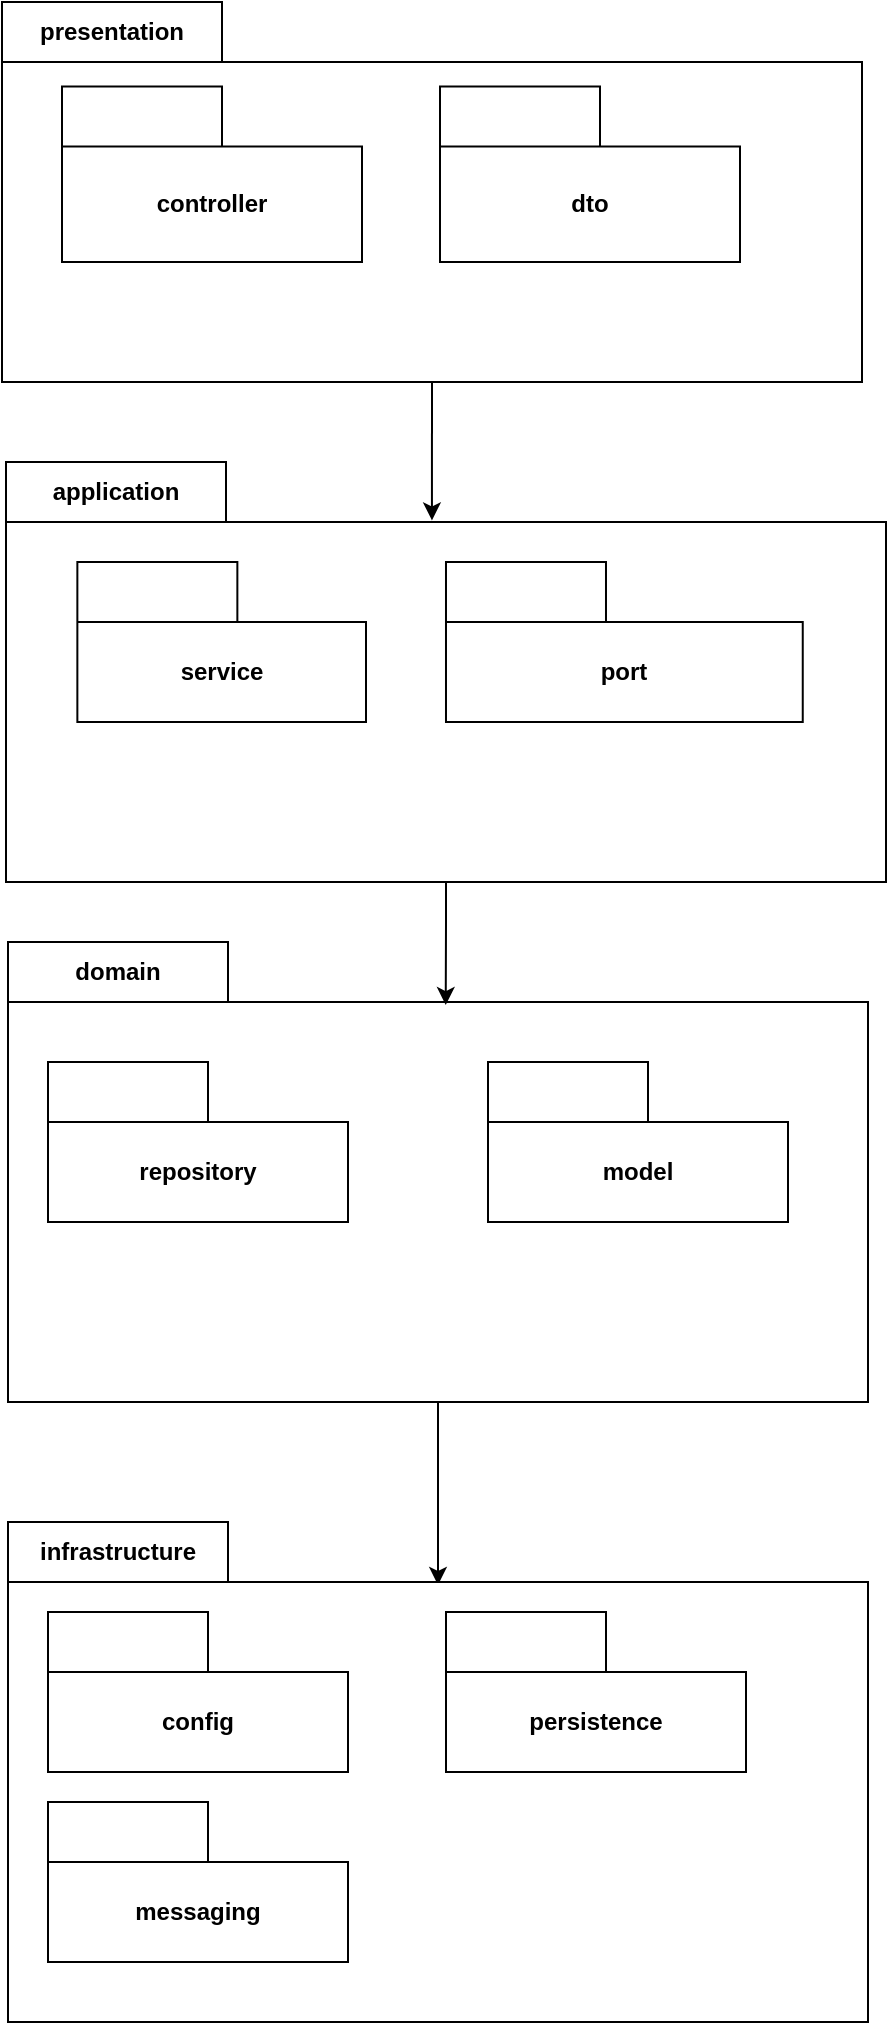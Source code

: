 <mxfile version="26.0.16" pages="2">
  <diagram name="Packages" id="bHYww14feckMEVTZAFmt">
    <mxGraphModel dx="1032" dy="462" grid="1" gridSize="10" guides="1" tooltips="1" connect="1" arrows="1" fold="1" page="1" pageScale="1" pageWidth="827" pageHeight="1169" math="0" shadow="0">
      <root>
        <mxCell id="0" />
        <mxCell id="1" parent="0" />
        <mxCell id="UO99Hk8vWOAS_MaWAnJn-32" style="edgeStyle=orthogonalEdgeStyle;rounded=0;orthogonalLoop=1;jettySize=auto;html=1;entryX=0.5;entryY=0.126;entryDx=0;entryDy=0;entryPerimeter=0;" edge="1" parent="1" source="UO99Hk8vWOAS_MaWAnJn-6" target="UO99Hk8vWOAS_MaWAnJn-18">
          <mxGeometry relative="1" as="geometry" />
        </mxCell>
        <mxCell id="UO99Hk8vWOAS_MaWAnJn-6" value="domain" style="shape=folder;fontStyle=1;tabWidth=110;tabHeight=30;tabPosition=left;html=1;boundedLbl=1;labelInHeader=1;container=1;collapsible=0;whiteSpace=wrap;" vertex="1" parent="1">
          <mxGeometry x="53" y="510" width="430" height="230" as="geometry" />
        </mxCell>
        <mxCell id="UO99Hk8vWOAS_MaWAnJn-7" value="" style="html=1;strokeColor=none;resizeWidth=1;resizeHeight=1;fillColor=none;part=1;connectable=0;allowArrows=0;deletable=0;whiteSpace=wrap;" vertex="1" parent="UO99Hk8vWOAS_MaWAnJn-6">
          <mxGeometry width="430" height="207.742" relative="1" as="geometry">
            <mxPoint y="30" as="offset" />
          </mxGeometry>
        </mxCell>
        <mxCell id="UO99Hk8vWOAS_MaWAnJn-15" value="repository" style="shape=folder;fontStyle=1;tabWidth=80;tabHeight=30;tabPosition=left;html=1;boundedLbl=1;whiteSpace=wrap;" vertex="1" parent="UO99Hk8vWOAS_MaWAnJn-6">
          <mxGeometry x="20" y="60" width="150" height="80" as="geometry" />
        </mxCell>
        <mxCell id="UO99Hk8vWOAS_MaWAnJn-14" value="model" style="shape=folder;fontStyle=1;tabWidth=80;tabHeight=30;tabPosition=left;html=1;boundedLbl=1;whiteSpace=wrap;" vertex="1" parent="UO99Hk8vWOAS_MaWAnJn-6">
          <mxGeometry x="240" y="60" width="150" height="80" as="geometry" />
        </mxCell>
        <mxCell id="UO99Hk8vWOAS_MaWAnJn-9" style="edgeStyle=orthogonalEdgeStyle;rounded=0;orthogonalLoop=1;jettySize=auto;html=1;exitX=0.5;exitY=1;exitDx=0;exitDy=0;exitPerimeter=0;" edge="1" parent="1" source="UO99Hk8vWOAS_MaWAnJn-6" target="UO99Hk8vWOAS_MaWAnJn-6">
          <mxGeometry relative="1" as="geometry" />
        </mxCell>
        <mxCell id="UO99Hk8vWOAS_MaWAnJn-12" value="presentation" style="shape=folder;fontStyle=1;tabWidth=110;tabHeight=30;tabPosition=left;html=1;boundedLbl=1;labelInHeader=1;container=1;collapsible=0;whiteSpace=wrap;" vertex="1" parent="1">
          <mxGeometry x="50" y="40" width="430" height="190" as="geometry" />
        </mxCell>
        <mxCell id="UO99Hk8vWOAS_MaWAnJn-13" value="" style="html=1;strokeColor=none;resizeWidth=1;resizeHeight=1;fillColor=none;part=1;connectable=0;allowArrows=0;deletable=0;whiteSpace=wrap;" vertex="1" parent="UO99Hk8vWOAS_MaWAnJn-12">
          <mxGeometry width="430" height="133" relative="1" as="geometry">
            <mxPoint y="30" as="offset" />
          </mxGeometry>
        </mxCell>
        <mxCell id="UO99Hk8vWOAS_MaWAnJn-16" value="controller" style="shape=folder;fontStyle=1;tabWidth=80;tabHeight=30;tabPosition=left;html=1;boundedLbl=1;whiteSpace=wrap;" vertex="1" parent="UO99Hk8vWOAS_MaWAnJn-12">
          <mxGeometry x="30" y="42.22" width="150" height="87.78" as="geometry" />
        </mxCell>
        <mxCell id="UO99Hk8vWOAS_MaWAnJn-17" value="dto" style="shape=folder;fontStyle=1;tabWidth=80;tabHeight=30;tabPosition=left;html=1;boundedLbl=1;whiteSpace=wrap;" vertex="1" parent="UO99Hk8vWOAS_MaWAnJn-12">
          <mxGeometry x="219" y="42.22" width="150" height="87.78" as="geometry" />
        </mxCell>
        <mxCell id="UO99Hk8vWOAS_MaWAnJn-18" value="infrastructure" style="shape=folder;fontStyle=1;tabWidth=110;tabHeight=30;tabPosition=left;html=1;boundedLbl=1;labelInHeader=1;container=1;collapsible=0;whiteSpace=wrap;" vertex="1" parent="1">
          <mxGeometry x="53" y="800" width="430" height="250" as="geometry" />
        </mxCell>
        <mxCell id="UO99Hk8vWOAS_MaWAnJn-19" value="" style="html=1;strokeColor=none;resizeWidth=1;resizeHeight=1;fillColor=none;part=1;connectable=0;allowArrows=0;deletable=0;whiteSpace=wrap;" vertex="1" parent="UO99Hk8vWOAS_MaWAnJn-18">
          <mxGeometry width="430" height="175" relative="1" as="geometry">
            <mxPoint y="30" as="offset" />
          </mxGeometry>
        </mxCell>
        <mxCell id="UO99Hk8vWOAS_MaWAnJn-20" value="config" style="shape=folder;fontStyle=1;tabWidth=80;tabHeight=30;tabPosition=left;html=1;boundedLbl=1;whiteSpace=wrap;" vertex="1" parent="UO99Hk8vWOAS_MaWAnJn-18">
          <mxGeometry x="20" y="45" width="150" height="80" as="geometry" />
        </mxCell>
        <mxCell id="UO99Hk8vWOAS_MaWAnJn-21" value="persistence" style="shape=folder;fontStyle=1;tabWidth=80;tabHeight=30;tabPosition=left;html=1;boundedLbl=1;whiteSpace=wrap;" vertex="1" parent="UO99Hk8vWOAS_MaWAnJn-18">
          <mxGeometry x="219" y="45" width="150" height="80" as="geometry" />
        </mxCell>
        <mxCell id="UO99Hk8vWOAS_MaWAnJn-22" value="messaging" style="shape=folder;fontStyle=1;tabWidth=80;tabHeight=30;tabPosition=left;html=1;boundedLbl=1;whiteSpace=wrap;" vertex="1" parent="UO99Hk8vWOAS_MaWAnJn-18">
          <mxGeometry x="20" y="140" width="150" height="80" as="geometry" />
        </mxCell>
        <mxCell id="UO99Hk8vWOAS_MaWAnJn-31" style="edgeStyle=orthogonalEdgeStyle;rounded=0;orthogonalLoop=1;jettySize=auto;html=1;entryX=0.509;entryY=0.137;entryDx=0;entryDy=0;entryPerimeter=0;" edge="1" parent="1" source="UO99Hk8vWOAS_MaWAnJn-24" target="UO99Hk8vWOAS_MaWAnJn-6">
          <mxGeometry relative="1" as="geometry" />
        </mxCell>
        <mxCell id="UO99Hk8vWOAS_MaWAnJn-24" value="application" style="shape=folder;fontStyle=1;tabWidth=110;tabHeight=30;tabPosition=left;html=1;boundedLbl=1;labelInHeader=1;container=1;collapsible=0;whiteSpace=wrap;" vertex="1" parent="1">
          <mxGeometry x="52" y="270" width="440" height="210" as="geometry" />
        </mxCell>
        <mxCell id="UO99Hk8vWOAS_MaWAnJn-25" value="" style="html=1;strokeColor=none;resizeWidth=1;resizeHeight=1;fillColor=none;part=1;connectable=0;allowArrows=0;deletable=0;whiteSpace=wrap;" vertex="1" parent="UO99Hk8vWOAS_MaWAnJn-24">
          <mxGeometry width="440" height="147" relative="1" as="geometry">
            <mxPoint y="30" as="offset" />
          </mxGeometry>
        </mxCell>
        <mxCell id="UO99Hk8vWOAS_MaWAnJn-27" value="service" style="shape=folder;fontStyle=1;tabWidth=80;tabHeight=30;tabPosition=left;html=1;boundedLbl=1;whiteSpace=wrap;" vertex="1" parent="UO99Hk8vWOAS_MaWAnJn-24">
          <mxGeometry x="35.68" y="50" width="144.32" height="80" as="geometry" />
        </mxCell>
        <mxCell id="UO99Hk8vWOAS_MaWAnJn-28" value="port" style="shape=folder;fontStyle=1;tabWidth=80;tabHeight=30;tabPosition=left;html=1;boundedLbl=1;whiteSpace=wrap;" vertex="1" parent="UO99Hk8vWOAS_MaWAnJn-24">
          <mxGeometry x="219.996" y="50" width="178.378" height="80" as="geometry" />
        </mxCell>
        <mxCell id="UO99Hk8vWOAS_MaWAnJn-30" style="edgeStyle=orthogonalEdgeStyle;rounded=0;orthogonalLoop=1;jettySize=auto;html=1;exitX=0.5;exitY=1;exitDx=0;exitDy=0;exitPerimeter=0;entryX=0.484;entryY=0.139;entryDx=0;entryDy=0;entryPerimeter=0;" edge="1" parent="1" source="UO99Hk8vWOAS_MaWAnJn-12" target="UO99Hk8vWOAS_MaWAnJn-24">
          <mxGeometry relative="1" as="geometry">
            <mxPoint x="259" y="297" as="targetPoint" />
          </mxGeometry>
        </mxCell>
      </root>
    </mxGraphModel>
  </diagram>
  <diagram id="GO2K1THlQCRVu4Yqz2_8" name="Entities">
    <mxGraphModel dx="1050" dy="577" grid="1" gridSize="10" guides="1" tooltips="1" connect="1" arrows="1" fold="1" page="1" pageScale="1" pageWidth="827" pageHeight="1169" math="0" shadow="0">
      <root>
        <mxCell id="0" />
        <mxCell id="1" parent="0" />
        <mxCell id="K-_NF16zqTDM8kkET9jt-1" value="categories" style="shape=table;startSize=30;container=1;collapsible=1;childLayout=tableLayout;fixedRows=1;rowLines=0;fontStyle=1;align=center;resizeLast=1;html=1;" vertex="1" parent="1">
          <mxGeometry x="360" y="140" width="180" height="120" as="geometry" />
        </mxCell>
        <mxCell id="K-_NF16zqTDM8kkET9jt-2" value="" style="shape=tableRow;horizontal=0;startSize=0;swimlaneHead=0;swimlaneBody=0;fillColor=none;collapsible=0;dropTarget=0;points=[[0,0.5],[1,0.5]];portConstraint=eastwest;top=0;left=0;right=0;bottom=1;" vertex="1" parent="K-_NF16zqTDM8kkET9jt-1">
          <mxGeometry y="30" width="180" height="30" as="geometry" />
        </mxCell>
        <mxCell id="K-_NF16zqTDM8kkET9jt-3" value="PK" style="shape=partialRectangle;connectable=0;fillColor=none;top=0;left=0;bottom=0;right=0;fontStyle=1;overflow=hidden;whiteSpace=wrap;html=1;" vertex="1" parent="K-_NF16zqTDM8kkET9jt-2">
          <mxGeometry width="30" height="30" as="geometry">
            <mxRectangle width="30" height="30" as="alternateBounds" />
          </mxGeometry>
        </mxCell>
        <mxCell id="K-_NF16zqTDM8kkET9jt-4" value="id" style="shape=partialRectangle;connectable=0;fillColor=none;top=0;left=0;bottom=0;right=0;align=left;spacingLeft=6;fontStyle=5;overflow=hidden;whiteSpace=wrap;html=1;" vertex="1" parent="K-_NF16zqTDM8kkET9jt-2">
          <mxGeometry x="30" width="150" height="30" as="geometry">
            <mxRectangle width="150" height="30" as="alternateBounds" />
          </mxGeometry>
        </mxCell>
        <mxCell id="K-_NF16zqTDM8kkET9jt-5" value="" style="shape=tableRow;horizontal=0;startSize=0;swimlaneHead=0;swimlaneBody=0;fillColor=none;collapsible=0;dropTarget=0;points=[[0,0.5],[1,0.5]];portConstraint=eastwest;top=0;left=0;right=0;bottom=0;" vertex="1" parent="K-_NF16zqTDM8kkET9jt-1">
          <mxGeometry y="60" width="180" height="30" as="geometry" />
        </mxCell>
        <mxCell id="K-_NF16zqTDM8kkET9jt-6" value="" style="shape=partialRectangle;connectable=0;fillColor=none;top=0;left=0;bottom=0;right=0;editable=1;overflow=hidden;whiteSpace=wrap;html=1;" vertex="1" parent="K-_NF16zqTDM8kkET9jt-5">
          <mxGeometry width="30" height="30" as="geometry">
            <mxRectangle width="30" height="30" as="alternateBounds" />
          </mxGeometry>
        </mxCell>
        <mxCell id="K-_NF16zqTDM8kkET9jt-7" value="name" style="shape=partialRectangle;connectable=0;fillColor=none;top=0;left=0;bottom=0;right=0;align=left;spacingLeft=6;overflow=hidden;whiteSpace=wrap;html=1;" vertex="1" parent="K-_NF16zqTDM8kkET9jt-5">
          <mxGeometry x="30" width="150" height="30" as="geometry">
            <mxRectangle width="150" height="30" as="alternateBounds" />
          </mxGeometry>
        </mxCell>
        <mxCell id="K-_NF16zqTDM8kkET9jt-8" value="" style="shape=tableRow;horizontal=0;startSize=0;swimlaneHead=0;swimlaneBody=0;fillColor=none;collapsible=0;dropTarget=0;points=[[0,0.5],[1,0.5]];portConstraint=eastwest;top=0;left=0;right=0;bottom=0;" vertex="1" parent="K-_NF16zqTDM8kkET9jt-1">
          <mxGeometry y="90" width="180" height="30" as="geometry" />
        </mxCell>
        <mxCell id="K-_NF16zqTDM8kkET9jt-9" value="" style="shape=partialRectangle;connectable=0;fillColor=none;top=0;left=0;bottom=0;right=0;editable=1;overflow=hidden;whiteSpace=wrap;html=1;" vertex="1" parent="K-_NF16zqTDM8kkET9jt-8">
          <mxGeometry width="30" height="30" as="geometry">
            <mxRectangle width="30" height="30" as="alternateBounds" />
          </mxGeometry>
        </mxCell>
        <mxCell id="K-_NF16zqTDM8kkET9jt-10" value="description" style="shape=partialRectangle;connectable=0;fillColor=none;top=0;left=0;bottom=0;right=0;align=left;spacingLeft=6;overflow=hidden;whiteSpace=wrap;html=1;" vertex="1" parent="K-_NF16zqTDM8kkET9jt-8">
          <mxGeometry x="30" width="150" height="30" as="geometry">
            <mxRectangle width="150" height="30" as="alternateBounds" />
          </mxGeometry>
        </mxCell>
        <mxCell id="K-_NF16zqTDM8kkET9jt-14" value="products" style="shape=table;startSize=30;container=1;collapsible=1;childLayout=tableLayout;fixedRows=1;rowLines=0;fontStyle=1;align=center;resizeLast=1;html=1;" vertex="1" parent="1">
          <mxGeometry x="50" y="20" width="180" height="180" as="geometry" />
        </mxCell>
        <mxCell id="K-_NF16zqTDM8kkET9jt-15" value="" style="shape=tableRow;horizontal=0;startSize=0;swimlaneHead=0;swimlaneBody=0;fillColor=none;collapsible=0;dropTarget=0;points=[[0,0.5],[1,0.5]];portConstraint=eastwest;top=0;left=0;right=0;bottom=1;" vertex="1" parent="K-_NF16zqTDM8kkET9jt-14">
          <mxGeometry y="30" width="180" height="30" as="geometry" />
        </mxCell>
        <mxCell id="K-_NF16zqTDM8kkET9jt-16" value="PK" style="shape=partialRectangle;connectable=0;fillColor=none;top=0;left=0;bottom=0;right=0;fontStyle=1;overflow=hidden;whiteSpace=wrap;html=1;" vertex="1" parent="K-_NF16zqTDM8kkET9jt-15">
          <mxGeometry width="30" height="30" as="geometry">
            <mxRectangle width="30" height="30" as="alternateBounds" />
          </mxGeometry>
        </mxCell>
        <mxCell id="K-_NF16zqTDM8kkET9jt-17" value="id" style="shape=partialRectangle;connectable=0;fillColor=none;top=0;left=0;bottom=0;right=0;align=left;spacingLeft=6;fontStyle=5;overflow=hidden;whiteSpace=wrap;html=1;" vertex="1" parent="K-_NF16zqTDM8kkET9jt-15">
          <mxGeometry x="30" width="150" height="30" as="geometry">
            <mxRectangle width="150" height="30" as="alternateBounds" />
          </mxGeometry>
        </mxCell>
        <mxCell id="K-_NF16zqTDM8kkET9jt-18" value="" style="shape=tableRow;horizontal=0;startSize=0;swimlaneHead=0;swimlaneBody=0;fillColor=none;collapsible=0;dropTarget=0;points=[[0,0.5],[1,0.5]];portConstraint=eastwest;top=0;left=0;right=0;bottom=0;" vertex="1" parent="K-_NF16zqTDM8kkET9jt-14">
          <mxGeometry y="60" width="180" height="30" as="geometry" />
        </mxCell>
        <mxCell id="K-_NF16zqTDM8kkET9jt-19" value="" style="shape=partialRectangle;connectable=0;fillColor=none;top=0;left=0;bottom=0;right=0;editable=1;overflow=hidden;whiteSpace=wrap;html=1;" vertex="1" parent="K-_NF16zqTDM8kkET9jt-18">
          <mxGeometry width="30" height="30" as="geometry">
            <mxRectangle width="30" height="30" as="alternateBounds" />
          </mxGeometry>
        </mxCell>
        <mxCell id="K-_NF16zqTDM8kkET9jt-20" value="name" style="shape=partialRectangle;connectable=0;fillColor=none;top=0;left=0;bottom=0;right=0;align=left;spacingLeft=6;overflow=hidden;whiteSpace=wrap;html=1;" vertex="1" parent="K-_NF16zqTDM8kkET9jt-18">
          <mxGeometry x="30" width="150" height="30" as="geometry">
            <mxRectangle width="150" height="30" as="alternateBounds" />
          </mxGeometry>
        </mxCell>
        <mxCell id="K-_NF16zqTDM8kkET9jt-21" value="" style="shape=tableRow;horizontal=0;startSize=0;swimlaneHead=0;swimlaneBody=0;fillColor=none;collapsible=0;dropTarget=0;points=[[0,0.5],[1,0.5]];portConstraint=eastwest;top=0;left=0;right=0;bottom=0;" vertex="1" parent="K-_NF16zqTDM8kkET9jt-14">
          <mxGeometry y="90" width="180" height="30" as="geometry" />
        </mxCell>
        <mxCell id="K-_NF16zqTDM8kkET9jt-22" value="" style="shape=partialRectangle;connectable=0;fillColor=none;top=0;left=0;bottom=0;right=0;editable=1;overflow=hidden;whiteSpace=wrap;html=1;" vertex="1" parent="K-_NF16zqTDM8kkET9jt-21">
          <mxGeometry width="30" height="30" as="geometry">
            <mxRectangle width="30" height="30" as="alternateBounds" />
          </mxGeometry>
        </mxCell>
        <mxCell id="K-_NF16zqTDM8kkET9jt-23" value="description" style="shape=partialRectangle;connectable=0;fillColor=none;top=0;left=0;bottom=0;right=0;align=left;spacingLeft=6;overflow=hidden;whiteSpace=wrap;html=1;" vertex="1" parent="K-_NF16zqTDM8kkET9jt-21">
          <mxGeometry x="30" width="150" height="30" as="geometry">
            <mxRectangle width="150" height="30" as="alternateBounds" />
          </mxGeometry>
        </mxCell>
        <mxCell id="K-_NF16zqTDM8kkET9jt-24" value="" style="shape=tableRow;horizontal=0;startSize=0;swimlaneHead=0;swimlaneBody=0;fillColor=none;collapsible=0;dropTarget=0;points=[[0,0.5],[1,0.5]];portConstraint=eastwest;top=0;left=0;right=0;bottom=0;" vertex="1" parent="K-_NF16zqTDM8kkET9jt-14">
          <mxGeometry y="120" width="180" height="30" as="geometry" />
        </mxCell>
        <mxCell id="K-_NF16zqTDM8kkET9jt-25" value="" style="shape=partialRectangle;connectable=0;fillColor=none;top=0;left=0;bottom=0;right=0;editable=1;overflow=hidden;whiteSpace=wrap;html=1;" vertex="1" parent="K-_NF16zqTDM8kkET9jt-24">
          <mxGeometry width="30" height="30" as="geometry">
            <mxRectangle width="30" height="30" as="alternateBounds" />
          </mxGeometry>
        </mxCell>
        <mxCell id="K-_NF16zqTDM8kkET9jt-26" value="price" style="shape=partialRectangle;connectable=0;fillColor=none;top=0;left=0;bottom=0;right=0;align=left;spacingLeft=6;overflow=hidden;whiteSpace=wrap;html=1;" vertex="1" parent="K-_NF16zqTDM8kkET9jt-24">
          <mxGeometry x="30" width="150" height="30" as="geometry">
            <mxRectangle width="150" height="30" as="alternateBounds" />
          </mxGeometry>
        </mxCell>
        <mxCell id="K-_NF16zqTDM8kkET9jt-28" style="shape=tableRow;horizontal=0;startSize=0;swimlaneHead=0;swimlaneBody=0;fillColor=none;collapsible=0;dropTarget=0;points=[[0,0.5],[1,0.5]];portConstraint=eastwest;top=0;left=0;right=0;bottom=0;" vertex="1" parent="K-_NF16zqTDM8kkET9jt-14">
          <mxGeometry y="150" width="180" height="30" as="geometry" />
        </mxCell>
        <mxCell id="K-_NF16zqTDM8kkET9jt-29" value="FK" style="shape=partialRectangle;connectable=0;fillColor=none;top=0;left=0;bottom=0;right=0;editable=1;overflow=hidden;whiteSpace=wrap;html=1;" vertex="1" parent="K-_NF16zqTDM8kkET9jt-28">
          <mxGeometry width="30" height="30" as="geometry">
            <mxRectangle width="30" height="30" as="alternateBounds" />
          </mxGeometry>
        </mxCell>
        <mxCell id="K-_NF16zqTDM8kkET9jt-30" value="category_id" style="shape=partialRectangle;connectable=0;fillColor=none;top=0;left=0;bottom=0;right=0;align=left;spacingLeft=6;overflow=hidden;whiteSpace=wrap;html=1;" vertex="1" parent="K-_NF16zqTDM8kkET9jt-28">
          <mxGeometry x="30" width="150" height="30" as="geometry">
            <mxRectangle width="150" height="30" as="alternateBounds" />
          </mxGeometry>
        </mxCell>
        <mxCell id="K-_NF16zqTDM8kkET9jt-31" style="edgeStyle=orthogonalEdgeStyle;rounded=0;orthogonalLoop=1;jettySize=auto;html=1;startArrow=ERzeroToMany;startFill=0;endArrow=ERone;endFill=0;" edge="1" parent="1" source="K-_NF16zqTDM8kkET9jt-28" target="K-_NF16zqTDM8kkET9jt-2">
          <mxGeometry relative="1" as="geometry">
            <mxPoint x="260" y="90" as="targetPoint" />
          </mxGeometry>
        </mxCell>
      </root>
    </mxGraphModel>
  </diagram>
</mxfile>
